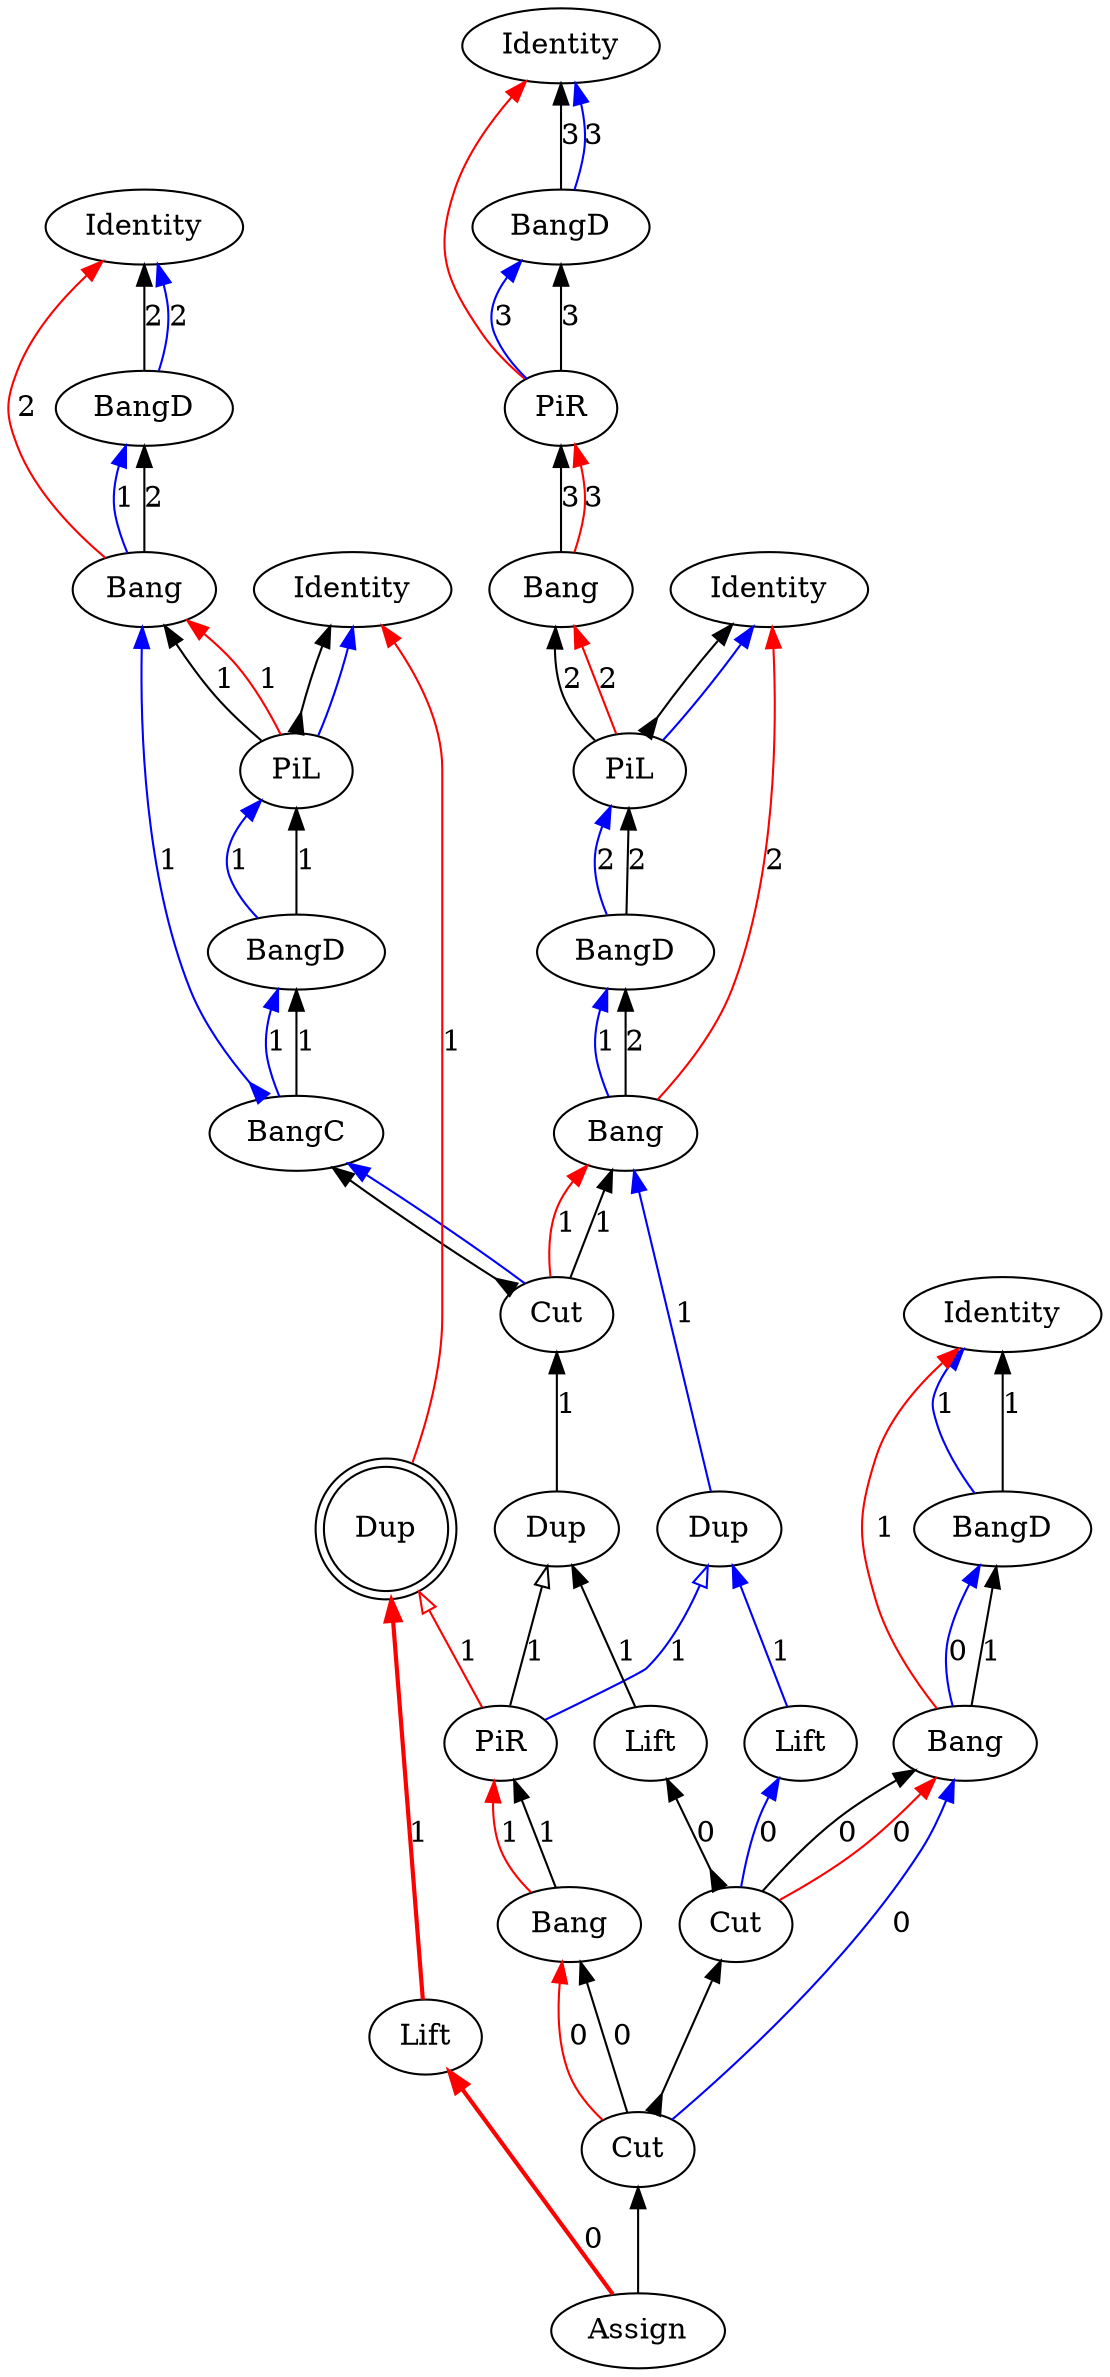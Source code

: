 digraph {
rankdir="BT"
"Identity0" [label="Identity"]
"BangD1" [label="BangD"]
"PiR2" [label="PiR"]
"Bang3" [label="Bang"]
"Identity4" [label="Identity"]
"PiL5" [label="PiL"]
"BangD6" [label="BangD"]
"Bang7" [label="Bang"]
"Identity8" [label="Identity"]
"BangD9" [label="BangD"]
"Bang10" [label="Bang"]
"Identity11" [label="Identity"]
"PiL12" [label="PiL"]
"BangD13" [label="BangD"]
"BangC14" [label="BangC"]
"Identity15" [label="Identity"]
"BangD16" [label="BangD"]
"Bang17" [label="Bang"]
"Assign18" [label="Assign"]
"Cut19" [label="Cut"]
"Bang20" [label="Bang"]
"Cut21" [label="Cut"]
"PiR22" [label="PiR"]
"Dup23" [label="Dup"]
"Dup24" [label="Dup"]
"Dup25" [label="Dup",shape=doublecircle]
"Lift26" [label="Lift"]
"Lift27" [label="Lift"]
"Lift28" [label="Lift"]
"Cut29" [label="Cut"]
"Bang17" -> "BangD16"[color=black,weight=5,tooltip="c_bseq24",label="1",arrowhead=normal,arrowtail=none,dir=both]
"Bang10" -> "BangD9"[color=black,weight=5,tooltip="c_bseq58",label="2",arrowhead=normal,arrowtail=none,dir=both]
"Bang7" -> "BangD6"[color=black,weight=5,tooltip="c_bseq67",label="2",arrowhead=normal,arrowtail=none,dir=both]
"Bang3" -> "PiR2"[color=black,weight=5,tooltip="c_bseq79",label="3",arrowhead=normal,arrowtail=none,dir=both]
"Bang20" -> "PiR22"[color=black,weight=5,tooltip="c_bseq91",label="1",arrowhead=normal,arrowtail=none,dir=both]
"Cut29" -> "Bang17"[color=black,weight=5,tooltip="dseq20",label="0",arrowhead=normal,arrowtail=none,dir=both]
"PiL12" -> "Bang10"[color=black,weight=5,tooltip="dseq54",label="1",arrowhead=normal,arrowtail=none,dir=both]
"Cut19" -> "Bang7"[color=black,weight=5,tooltip="dseq63",label="1",arrowhead=normal,arrowtail=none,dir=both]
"PiL5" -> "Bang3"[color=black,weight=5,tooltip="dseq76",label="2",arrowhead=normal,arrowtail=none,dir=both]
"Cut21" -> "Bang20"[color=black,weight=5,tooltip="dseq93",label="0",arrowhead=normal,arrowtail=none,dir=both]
"Lift27" -> "Dup24"[color=blue,weight=2,tooltip="h101",label="1",arrowhead=normal,arrowtail=none,dir=both]
"PiR22" -> "Dup24"[color=blue,weight=2,tooltip="h105",label="1",arrowhead=onormal,arrowtail=none,dir=both]
"Cut29" -> "Lift27"[color=blue,weight=2,tooltip="h109",label="0",arrowhead=normal,arrowtail=none,dir=both]
"Dup24" -> "Bang7"[color=blue,weight=2,tooltip="h34",label="1",arrowhead=normal,arrowtail=none,dir=both]
"Bang7" -> "BangD6"[color=blue,weight=2,tooltip="hf65",label="1",arrowhead=normal,arrowtail=none,dir=both]
"BangD6" -> "PiL5"[color=black,weight=5,tooltip="hseq72",label="2",arrowhead=normal,arrowtail=none,dir=both]
"PiR2" -> "BangD1"[color=blue,weight=2,tooltip="i81",label="3",arrowhead=normal,arrowtail=none,dir=both]
"PiL12" -> "Identity11"[color=black,weight=5,tooltip="idseq55",arrowhead=normal,arrowtail=inv,dir=both]
"PiL5" -> "Identity4"[color=black,weight=5,tooltip="idseq77",arrowhead=normal,arrowtail=inv,dir=both]
"BangD1" -> "Identity0"[color=blue,weight=2,tooltip="iret84",label="3",arrowhead=normal,arrowtail=none,dir=both]
"BangD1" -> "Identity0"[color=black,weight=5,tooltip="iseq83",label="3",arrowhead=normal,arrowtail=none,dir=both]
"PiL12" -> "Identity11"[color=blue,weight=2,tooltip="lret53",arrowhead=normal,arrowtail=none,dir=both]
"PiL5" -> "Identity4"[color=blue,weight=2,tooltip="lret75",arrowhead=normal,arrowtail=none,dir=both]
"BangD13" -> "PiL12"[color=blue,weight=2,tooltip="lval48",label="1",arrowhead=normal,arrowtail=none,dir=both]
"BangD6" -> "PiL5"[color=blue,weight=2,tooltip="lval70",label="2",arrowhead=normal,arrowtail=none,dir=both]
"Cut29" -> "Bang17"[color=red,weight=2,tooltip="newrret18",label="0",arrowhead=normal,arrowtail=none,dir=both]
"PiL12" -> "Bang10"[color=red,weight=2,tooltip="newrret52",label="1",arrowhead=normal,arrowtail=none,dir=both]
"Cut19" -> "Bang7"[color=red,weight=2,tooltip="newrret61",label="1",arrowhead=normal,arrowtail=none,dir=both]
"PiL5" -> "Bang3"[color=red,weight=2,tooltip="newrret74",label="2",arrowhead=normal,arrowtail=none,dir=both]
"Cut21" -> "Bang20"[color=red,weight=2,tooltip="newrret94",label="0",arrowhead=normal,arrowtail=none,dir=both]
"Bang17" -> "Identity15"[color=red,weight=2,tooltip="newrretf23",label="1",arrowhead=normal,arrowtail=none,dir=both]
"Bang10" -> "Identity8"[color=red,weight=2,tooltip="newrretf57",label="2",arrowhead=normal,arrowtail=none,dir=both]
"Bang7" -> "Identity4"[color=red,weight=2,tooltip="newrretf66",label="2",arrowhead=normal,arrowtail=none,dir=both]
"Bang3" -> "PiR2"[color=red,weight=2,tooltip="newrretf78",label="3",arrowhead=normal,arrowtail=none,dir=both]
"Bang20" -> "PiR22"[color=red,weight=2,tooltip="newrretf92",label="1",arrowhead=normal,arrowtail=none,dir=both]
"Lift28" -> "Dup25"[color=red,weight=2,tooltip="ret102",label="1",arrowhead=normal,arrowtail=none,penwidth=2,dir=both]
"PiR22" -> "Dup25"[color=red,weight=2,tooltip="ret106",label="1",arrowhead=onormal,arrowtail=none,dir=both]
"Assign18" -> "Lift28"[color=red,weight=2,tooltip="ret110",label="0",arrowhead=normal,arrowtail=none,penwidth=2,dir=both]
"Dup25" -> "Identity11"[color=red,weight=2,tooltip="ret42",label="1",arrowhead=normal,arrowtail=none,dir=both]
"PiR2" -> "Identity0"[color=red,weight=2,tooltip="ret82",arrowhead=normal,arrowtail=none,dir=both]
"Assign18" -> "Cut21"[color=black,weight=5,tooltip="retseq0",arrowhead=normal,arrowtail=none,dir=both]
"Lift26" -> "Dup23"[color=black,weight=5,tooltip="seq100",label="1",arrowhead=normal,arrowtail=none,dir=both]
"PiR22" -> "Dup23"[color=black,weight=5,tooltip="seq104",label="1",arrowhead=onormal,arrowtail=none,dir=both]
"Cut29" -> "Lift26"[color=black,weight=5,tooltip="seq108",label="0",arrowhead=normal,arrowtail=inv,dir=both]
"Dup23" -> "Cut19"[color=black,weight=5,tooltip="seq33",label="1",arrowhead=normal,arrowtail=none,dir=both]
"Cut19" -> "BangC14"[color=black,weight=5,tooltip="seq40",arrowhead=normal,arrowtail=inv,dir=both]
"BangC14" -> "BangD13"[color=black,weight=5,tooltip="seq45",label="1",arrowhead=normal,arrowtail=none,dir=both]
"PiR2" -> "BangD1"[color=black,weight=5,tooltip="seq80",label="3",arrowhead=normal,arrowtail=none,dir=both]
"Cut21" -> "Cut29"[color=black,weight=5,tooltip="seqBC95",arrowhead=normal,arrowtail=inv,dir=both]
"Cut21" -> "Bang17"[color=blue,weight=2,tooltip="xB10",label="0",arrowhead=normal,arrowtail=none,dir=both]
"Bang17" -> "BangD16"[color=blue,weight=2,tooltip="xBf22",label="0",arrowhead=normal,arrowtail=none,dir=both]
"BangD16" -> "Identity15"[color=blue,weight=2,tooltip="xret26",label="1",arrowhead=normal,arrowtail=none,dir=both]
"BangD16" -> "Identity15"[color=black,weight=5,tooltip="xseq25",label="1",arrowhead=normal,arrowtail=none,dir=both]
"Cut19" -> "BangC14"[color=blue,weight=2,tooltip="y41",arrowhead=normal,arrowtail=none,dir=both]
"BangC14" -> "BangD13"[color=blue,weight=2,tooltip="yA43",label="1",arrowhead=normal,arrowtail=none,dir=both]
"BangC14" -> "Bang10"[color=blue,weight=2,tooltip="yB44",label="1",arrowhead=normal,arrowtail=inv,dir=both]
"Bang10" -> "BangD9"[color=blue,weight=2,tooltip="yBf56",label="1",arrowhead=normal,arrowtail=none,dir=both]
"BangD9" -> "Identity8"[color=blue,weight=2,tooltip="yret60",label="2",arrowhead=normal,arrowtail=none,dir=both]
"BangD13" -> "PiL12"[color=black,weight=5,tooltip="yseq50",label="1",arrowhead=normal,arrowtail=none,dir=both]
"BangD9" -> "Identity8"[color=black,weight=5,tooltip="yseq59",label="2",arrowhead=normal,arrowtail=none,dir=both]
}
